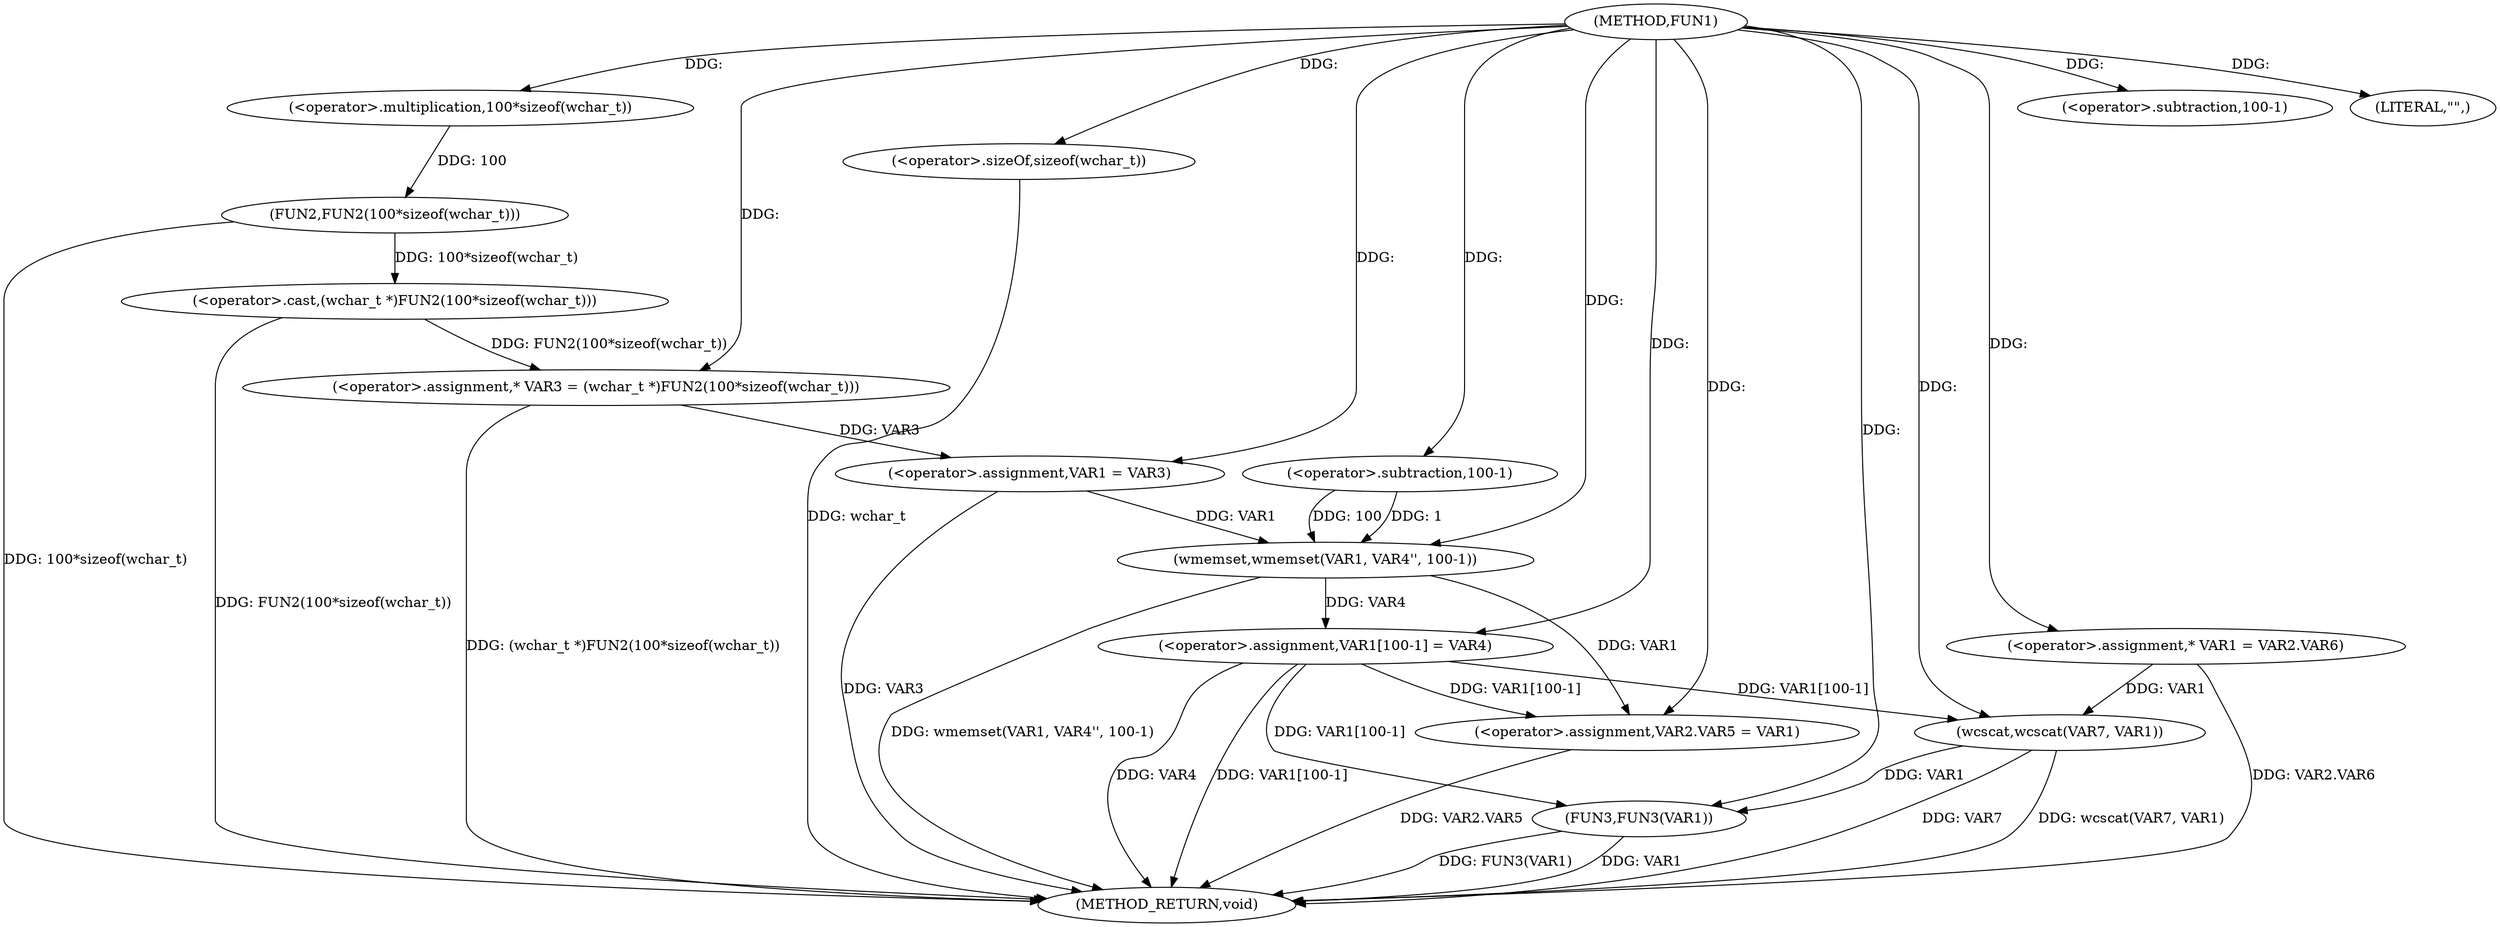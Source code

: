 digraph FUN1 {  
"1000100" [label = "(METHOD,FUN1)" ]
"1000149" [label = "(METHOD_RETURN,void)" ]
"1000105" [label = "(<operator>.assignment,* VAR3 = (wchar_t *)FUN2(100*sizeof(wchar_t)))" ]
"1000107" [label = "(<operator>.cast,(wchar_t *)FUN2(100*sizeof(wchar_t)))" ]
"1000109" [label = "(FUN2,FUN2(100*sizeof(wchar_t)))" ]
"1000110" [label = "(<operator>.multiplication,100*sizeof(wchar_t))" ]
"1000112" [label = "(<operator>.sizeOf,sizeof(wchar_t))" ]
"1000114" [label = "(<operator>.assignment,VAR1 = VAR3)" ]
"1000117" [label = "(wmemset,wmemset(VAR1, VAR4'', 100-1))" ]
"1000120" [label = "(<operator>.subtraction,100-1)" ]
"1000123" [label = "(<operator>.assignment,VAR1[100-1] = VAR4)" ]
"1000126" [label = "(<operator>.subtraction,100-1)" ]
"1000130" [label = "(<operator>.assignment,VAR2.VAR5 = VAR1)" ]
"1000137" [label = "(<operator>.assignment,* VAR1 = VAR2.VAR6)" ]
"1000143" [label = "(LITERAL,\"\",)" ]
"1000144" [label = "(wcscat,wcscat(VAR7, VAR1))" ]
"1000147" [label = "(FUN3,FUN3(VAR1))" ]
  "1000117" -> "1000149"  [ label = "DDG: wmemset(VAR1, VAR4'', 100-1)"] 
  "1000105" -> "1000149"  [ label = "DDG: (wchar_t *)FUN2(100*sizeof(wchar_t))"] 
  "1000147" -> "1000149"  [ label = "DDG: VAR1"] 
  "1000144" -> "1000149"  [ label = "DDG: VAR7"] 
  "1000137" -> "1000149"  [ label = "DDG: VAR2.VAR6"] 
  "1000123" -> "1000149"  [ label = "DDG: VAR4"] 
  "1000144" -> "1000149"  [ label = "DDG: wcscat(VAR7, VAR1)"] 
  "1000112" -> "1000149"  [ label = "DDG: wchar_t"] 
  "1000109" -> "1000149"  [ label = "DDG: 100*sizeof(wchar_t)"] 
  "1000147" -> "1000149"  [ label = "DDG: FUN3(VAR1)"] 
  "1000114" -> "1000149"  [ label = "DDG: VAR3"] 
  "1000107" -> "1000149"  [ label = "DDG: FUN2(100*sizeof(wchar_t))"] 
  "1000130" -> "1000149"  [ label = "DDG: VAR2.VAR5"] 
  "1000123" -> "1000149"  [ label = "DDG: VAR1[100-1]"] 
  "1000107" -> "1000105"  [ label = "DDG: FUN2(100*sizeof(wchar_t))"] 
  "1000100" -> "1000105"  [ label = "DDG: "] 
  "1000109" -> "1000107"  [ label = "DDG: 100*sizeof(wchar_t)"] 
  "1000110" -> "1000109"  [ label = "DDG: 100"] 
  "1000100" -> "1000110"  [ label = "DDG: "] 
  "1000100" -> "1000112"  [ label = "DDG: "] 
  "1000105" -> "1000114"  [ label = "DDG: VAR3"] 
  "1000100" -> "1000114"  [ label = "DDG: "] 
  "1000114" -> "1000117"  [ label = "DDG: VAR1"] 
  "1000100" -> "1000117"  [ label = "DDG: "] 
  "1000120" -> "1000117"  [ label = "DDG: 100"] 
  "1000120" -> "1000117"  [ label = "DDG: 1"] 
  "1000100" -> "1000120"  [ label = "DDG: "] 
  "1000117" -> "1000123"  [ label = "DDG: VAR4"] 
  "1000100" -> "1000123"  [ label = "DDG: "] 
  "1000100" -> "1000126"  [ label = "DDG: "] 
  "1000117" -> "1000130"  [ label = "DDG: VAR1"] 
  "1000123" -> "1000130"  [ label = "DDG: VAR1[100-1]"] 
  "1000100" -> "1000130"  [ label = "DDG: "] 
  "1000100" -> "1000137"  [ label = "DDG: "] 
  "1000100" -> "1000143"  [ label = "DDG: "] 
  "1000100" -> "1000144"  [ label = "DDG: "] 
  "1000137" -> "1000144"  [ label = "DDG: VAR1"] 
  "1000123" -> "1000144"  [ label = "DDG: VAR1[100-1]"] 
  "1000144" -> "1000147"  [ label = "DDG: VAR1"] 
  "1000123" -> "1000147"  [ label = "DDG: VAR1[100-1]"] 
  "1000100" -> "1000147"  [ label = "DDG: "] 
}

